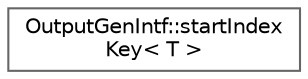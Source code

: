 digraph "Graphical Class Hierarchy"
{
 // INTERACTIVE_SVG=YES
 // LATEX_PDF_SIZE
  bgcolor="transparent";
  edge [fontname=Helvetica,fontsize=10,labelfontname=Helvetica,labelfontsize=10];
  node [fontname=Helvetica,fontsize=10,shape=box,height=0.2,width=0.4];
  rankdir="LR";
  Node0 [label="OutputGenIntf::startIndex\lKey\< T \>",height=0.2,width=0.4,color="grey40", fillcolor="white", style="filled",URL="$d3/d22/struct_output_gen_intf_1_1start_index_key.html",tooltip=" "];
}
